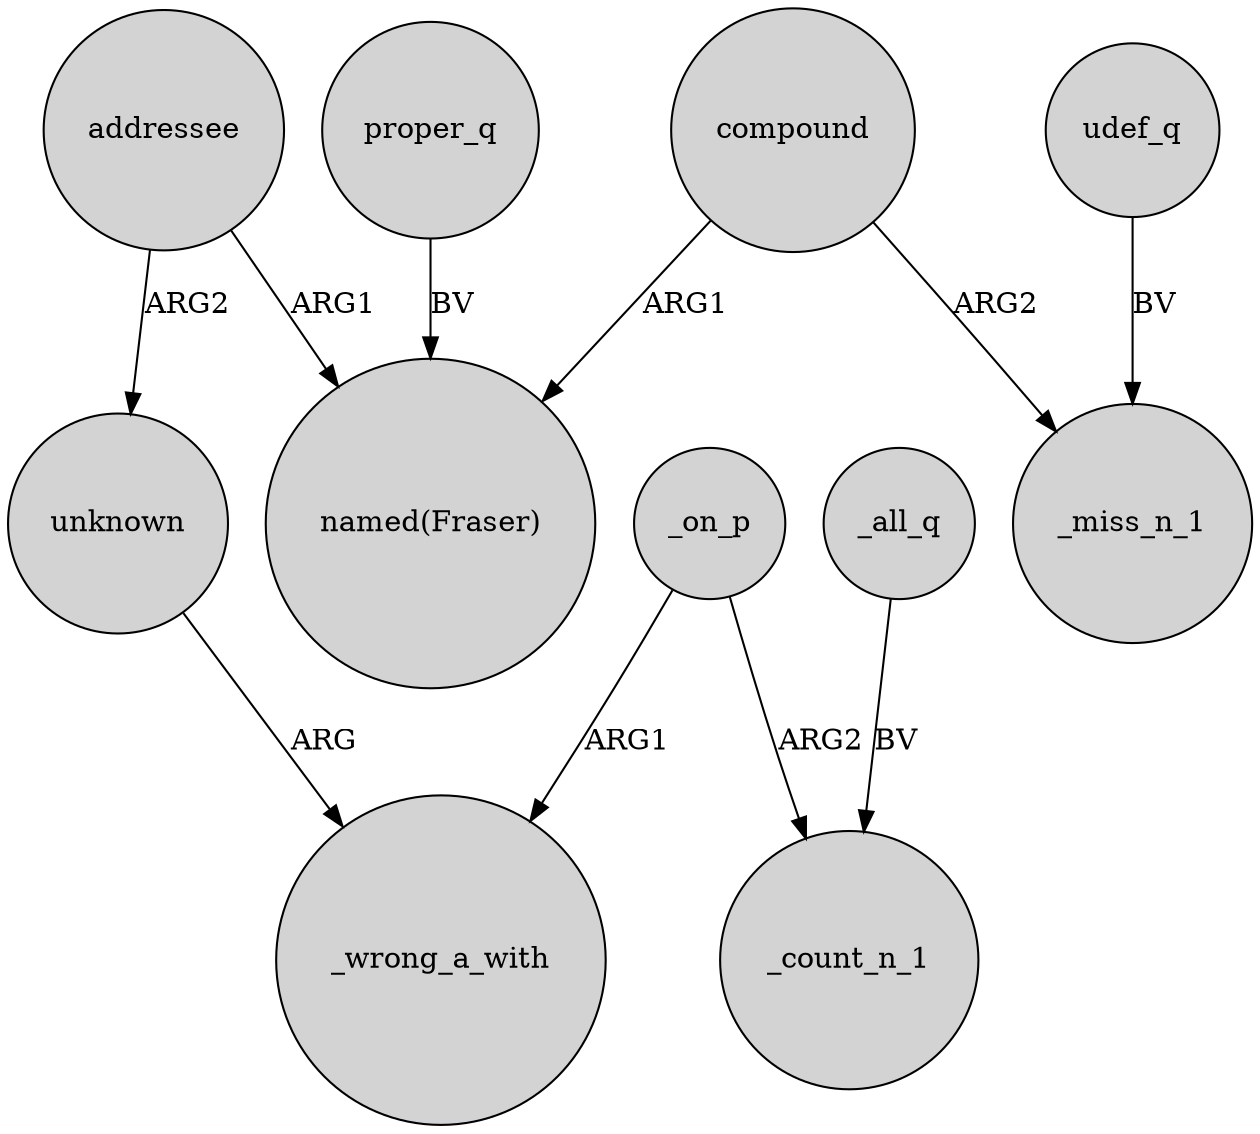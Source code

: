 digraph {
	node [shape=circle style=filled]
	addressee -> unknown [label=ARG2]
	compound -> "named(Fraser)" [label=ARG1]
	_all_q -> _count_n_1 [label=BV]
	udef_q -> _miss_n_1 [label=BV]
	compound -> _miss_n_1 [label=ARG2]
	proper_q -> "named(Fraser)" [label=BV]
	unknown -> _wrong_a_with [label=ARG]
	_on_p -> _wrong_a_with [label=ARG1]
	addressee -> "named(Fraser)" [label=ARG1]
	_on_p -> _count_n_1 [label=ARG2]
}
